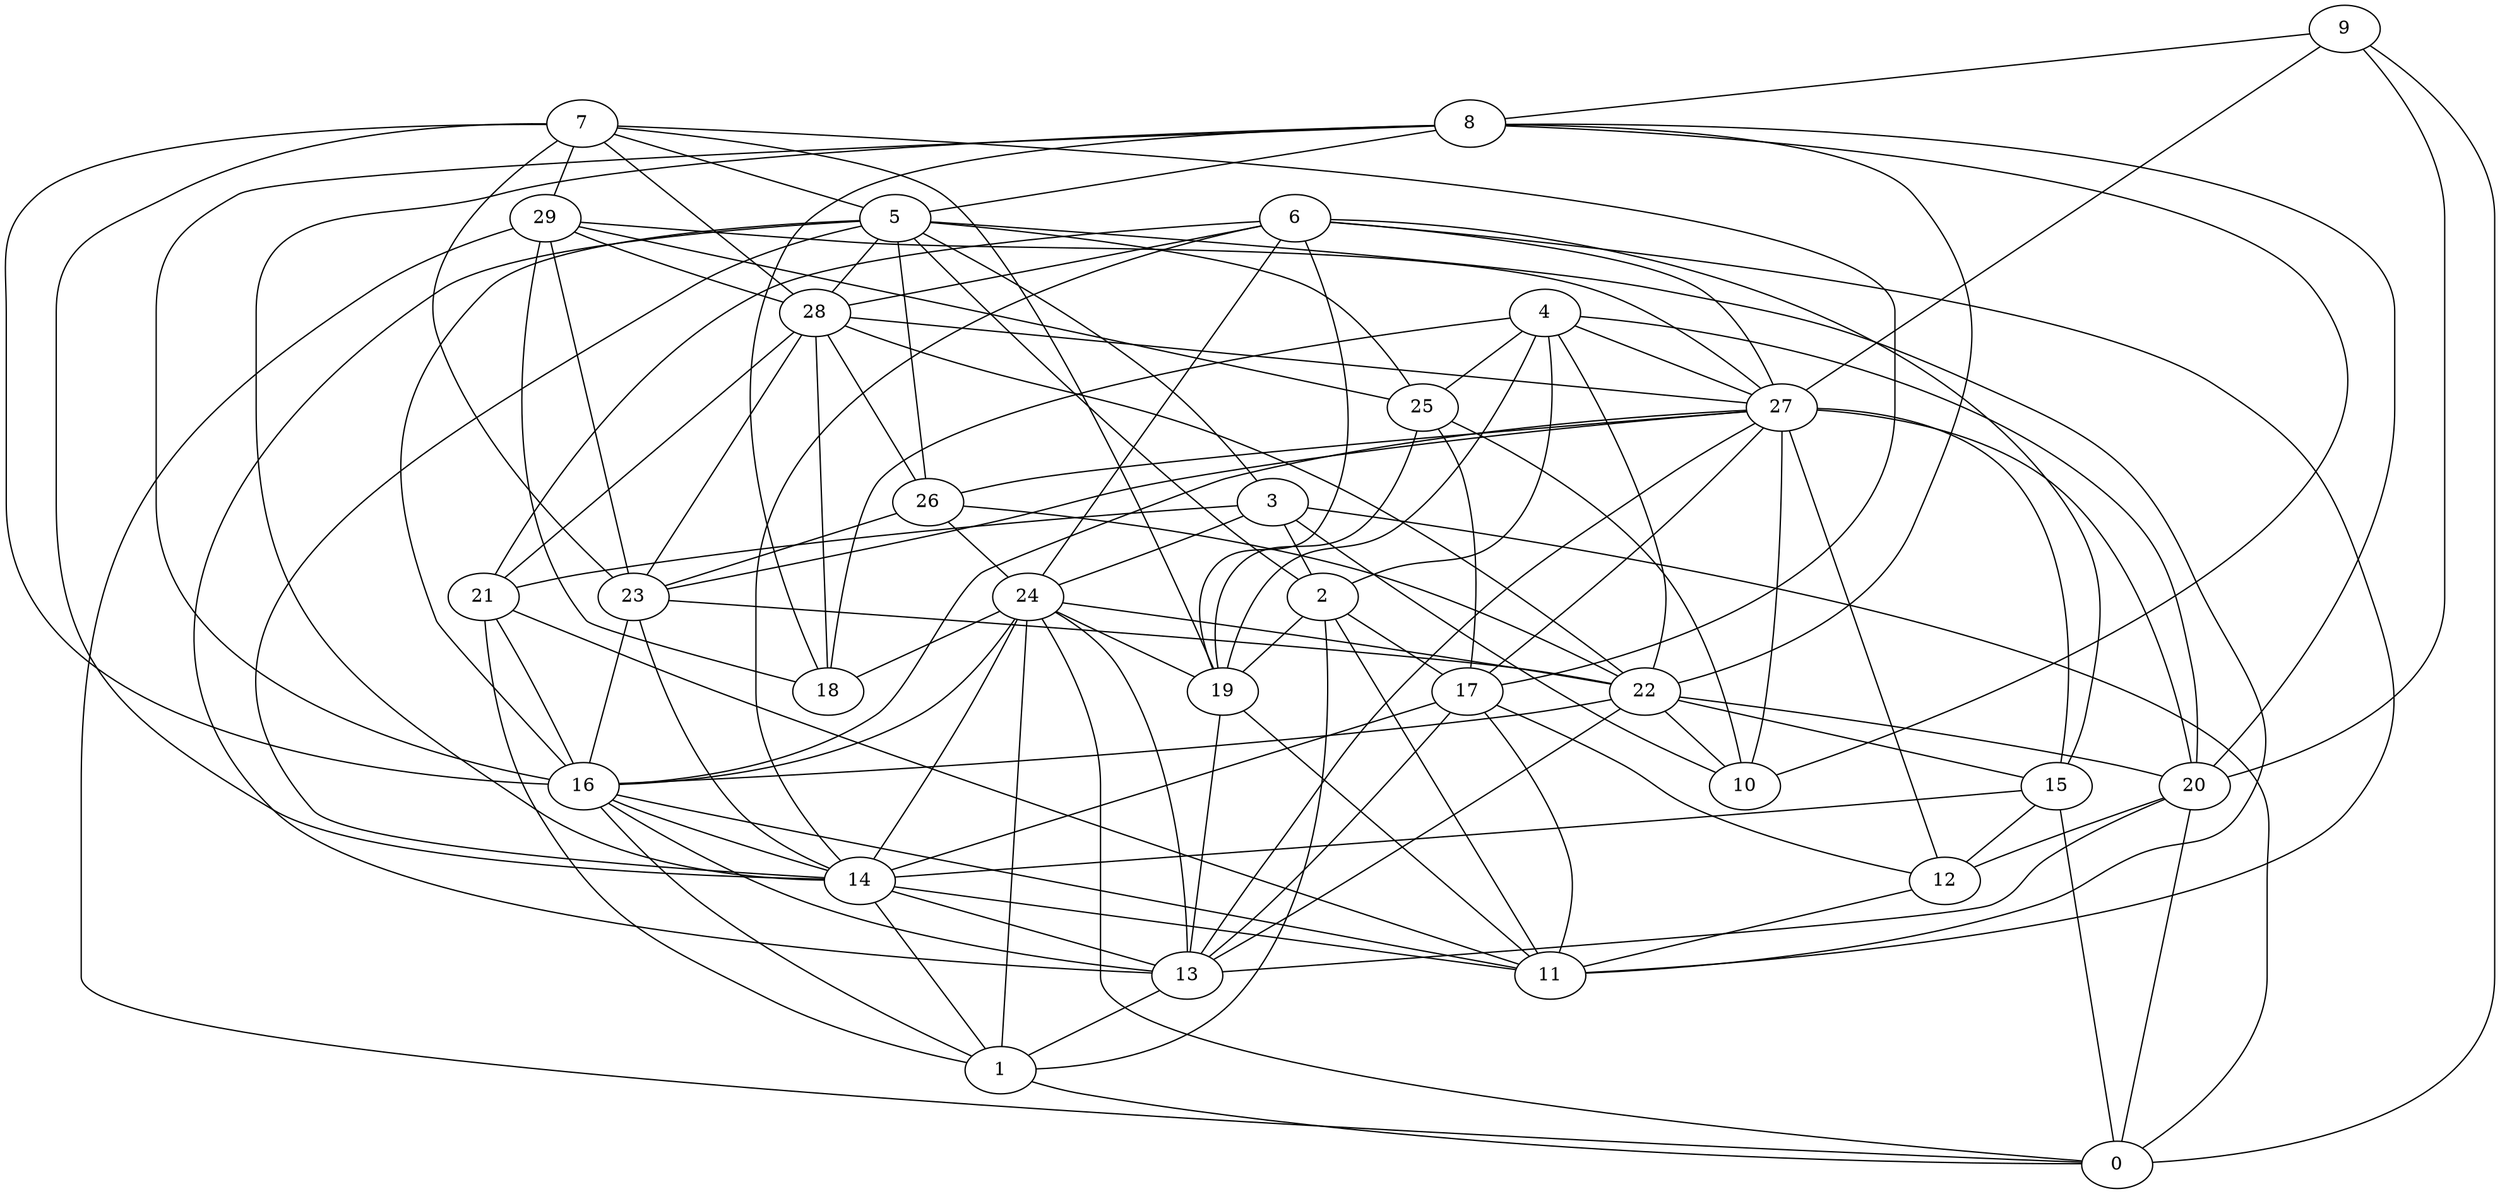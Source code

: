 digraph GG_graph {

subgraph G_graph {
edge [color = black]
"8" -> "20" [dir = none]
"26" -> "23" [dir = none]
"15" -> "14" [dir = none]
"29" -> "28" [dir = none]
"5" -> "3" [dir = none]
"5" -> "2" [dir = none]
"5" -> "11" [dir = none]
"5" -> "14" [dir = none]
"9" -> "20" [dir = none]
"22" -> "10" [dir = none]
"22" -> "20" [dir = none]
"28" -> "23" [dir = none]
"20" -> "12" [dir = none]
"20" -> "13" [dir = none]
"20" -> "0" [dir = none]
"21" -> "16" [dir = none]
"23" -> "14" [dir = none]
"23" -> "22" [dir = none]
"23" -> "16" [dir = none]
"6" -> "19" [dir = none]
"7" -> "16" [dir = none]
"27" -> "26" [dir = none]
"2" -> "17" [dir = none]
"2" -> "19" [dir = none]
"2" -> "1" [dir = none]
"25" -> "10" [dir = none]
"24" -> "1" [dir = none]
"4" -> "18" [dir = none]
"4" -> "22" [dir = none]
"14" -> "1" [dir = none]
"16" -> "1" [dir = none]
"24" -> "16" [dir = none]
"28" -> "22" [dir = none]
"16" -> "14" [dir = none]
"28" -> "21" [dir = none]
"6" -> "15" [dir = none]
"25" -> "19" [dir = none]
"28" -> "26" [dir = none]
"27" -> "17" [dir = none]
"21" -> "1" [dir = none]
"29" -> "27" [dir = none]
"27" -> "13" [dir = none]
"4" -> "20" [dir = none]
"14" -> "11" [dir = none]
"19" -> "13" [dir = none]
"6" -> "24" [dir = none]
"7" -> "19" [dir = none]
"8" -> "22" [dir = none]
"8" -> "5" [dir = none]
"17" -> "14" [dir = none]
"14" -> "13" [dir = none]
"15" -> "0" [dir = none]
"3" -> "2" [dir = none]
"27" -> "16" [dir = none]
"7" -> "14" [dir = none]
"25" -> "17" [dir = none]
"8" -> "18" [dir = none]
"24" -> "19" [dir = none]
"6" -> "14" [dir = none]
"3" -> "0" [dir = none]
"1" -> "0" [dir = none]
"4" -> "2" [dir = none]
"6" -> "21" [dir = none]
"27" -> "20" [dir = none]
"29" -> "25" [dir = none]
"9" -> "27" [dir = none]
"22" -> "13" [dir = none]
"17" -> "13" [dir = none]
"4" -> "27" [dir = none]
"29" -> "0" [dir = none]
"3" -> "21" [dir = none]
"21" -> "11" [dir = none]
"16" -> "13" [dir = none]
"26" -> "22" [dir = none]
"27" -> "15" [dir = none]
"22" -> "15" [dir = none]
"7" -> "29" [dir = none]
"16" -> "11" [dir = none]
"27" -> "10" [dir = none]
"13" -> "1" [dir = none]
"9" -> "8" [dir = none]
"15" -> "12" [dir = none]
"22" -> "16" [dir = none]
"24" -> "18" [dir = none]
"24" -> "0" [dir = none]
"12" -> "11" [dir = none]
"24" -> "22" [dir = none]
"8" -> "10" [dir = none]
"7" -> "5" [dir = none]
"4" -> "19" [dir = none]
"5" -> "25" [dir = none]
"27" -> "12" [dir = none]
"24" -> "14" [dir = none]
"8" -> "16" [dir = none]
"7" -> "28" [dir = none]
"5" -> "26" [dir = none]
"28" -> "27" [dir = none]
"6" -> "11" [dir = none]
"2" -> "11" [dir = none]
"17" -> "11" [dir = none]
"4" -> "25" [dir = none]
"5" -> "28" [dir = none]
"29" -> "23" [dir = none]
"7" -> "17" [dir = none]
"27" -> "23" [dir = none]
"19" -> "11" [dir = none]
"6" -> "28" [dir = none]
"5" -> "13" [dir = none]
"9" -> "0" [dir = none]
"28" -> "18" [dir = none]
"8" -> "14" [dir = none]
"26" -> "24" [dir = none]
"29" -> "18" [dir = none]
"6" -> "27" [dir = none]
"7" -> "23" [dir = none]
"17" -> "12" [dir = none]
"5" -> "16" [dir = none]
"24" -> "13" [dir = none]
"3" -> "10" [dir = none]
"3" -> "24" [dir = none]
}

}
